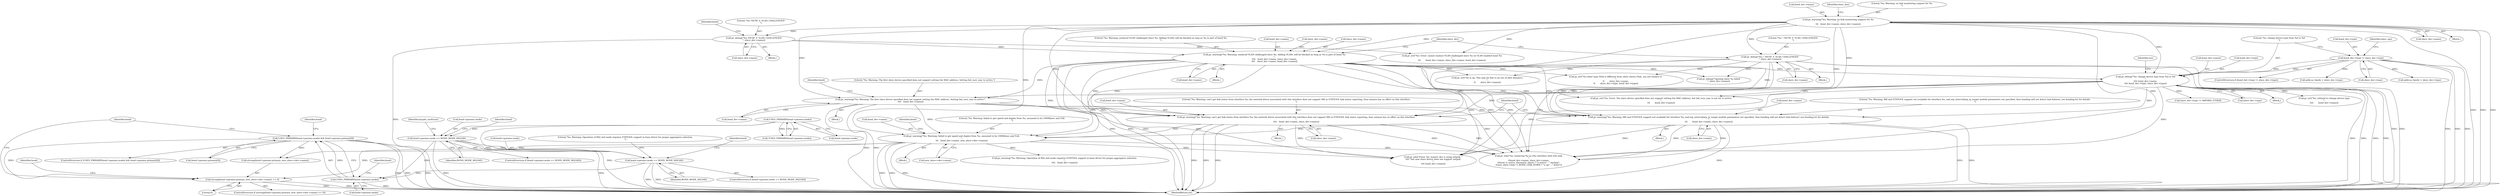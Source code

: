digraph "0_linux_550fd08c2cebad61c548def135f67aba284c6162_0@API" {
"1000846" [label="(Call,strcmp(bond->params.primary, new_slave->dev->name) == 0)"];
"1000830" [label="(Call,USES_PRIMARY(bond->params.mode) && bond->params.primary[0])"];
"1000831" [label="(Call,USES_PRIMARY(bond->params.mode))"];
"1000625" [label="(Call,bond->params.mode == BOND_MODE_8023AD)"];
"1000578" [label="(Call,USES_PRIMARY(bond->params.mode))"];
"1000816" [label="(Call,bond->params.mode == BOND_MODE_8023AD)"];
"1000805" [label="(Call,pr_warning(\"%s: Warning: failed to get speed and duplex from %s, assumed to be 100Mb/sec and Full.\n\",\n\t\t\t   bond_dev->name, new_slave->dev->name))"];
"1000177" [label="(Call,pr_warning(\"%s: Warning: no link monitoring support for %s\n\",\n\t\t\t   bond_dev->name, slave_dev->name))"];
"1000229" [label="(Call,pr_warning(\"%s: Warning: enslaved VLAN challenged slave %s. Adding VLANs will be blocked as long as %s is part of bond %s\n\",\n\t\t\t\t   bond_dev->name, slave_dev->name,\n\t\t\t\t   slave_dev->name, bond_dev->name))"];
"1000204" [label="(Call,pr_debug(\"%s: NETIF_F_VLAN_CHALLENGED\n\", slave_dev->name))"];
"1000726" [label="(Call,pr_warning(\"%s: Warning: can't get link status from interface %s; the network driver associated with this interface does not support MII or ETHTOOL link status reporting, thus miimon has no effect on this interface.\n\",\n\t\t\t\t   bond_dev->name, slave_dev->name))"];
"1000381" [label="(Call,pr_warning(\"%s: Warning: The first slave device specified does not support setting the MAC address. Setting fail_over_mac to active.\",\n\t\t\t\t   bond_dev->name))"];
"1000283" [label="(Call,pr_debug(\"%s: change device type from %d to %d\n\",\n\t\t\t\t bond_dev->name,\n\t\t\t\t bond_dev->type, slave_dev->type))"];
"1000275" [label="(Call,bond_dev->type != slave_dev->type)"];
"1000245" [label="(Call,pr_debug(\"%s: ! NETIF_F_VLAN_CHALLENGED\n\", slave_dev->name))"];
"1000711" [label="(Call,pr_warning(\"%s: Warning: MII and ETHTOOL support not available for interface %s, and arp_interval/arp_ip_target module parameters not specified, thus bonding will not detect link failures! see bonding.txt for details.\n\",\n\t\t\t       bond_dev->name, slave_dev->name))"];
"1000858" [label="(Literal,0)"];
"1000234" [label="(Call,slave_dev->name)"];
"1000403" [label="(Call,pr_err(\"%s: Error: The slave device specified does not support setting the MAC address, but fail_over_mac is not set to active.\n\",\n\t\t\t       bond_dev->name))"];
"1000825" [label="(Literal,\"%s: Warning: Operation of 802.3ad mode requires ETHTOOL support in base driver for proper aggregator selection.\n\")"];
"1000850" [label="(Identifier,bond)"];
"1001091" [label="(MethodReturn,int)"];
"1000725" [label="(Block,)"];
"1000213" [label="(Call,pr_err(\"%s: Error: cannot enslave VLAN challenged slave %s on VLAN enabled bond %s\n\",\n\t\t\t       bond_dev->name, slave_dev->name, bond_dev->name))"];
"1000635" [label="(Identifier,lacpdu_multicast)"];
"1000237" [label="(Call,slave_dev->name)"];
"1000211" [label="(Identifier,bond)"];
"1000370" [label="(Identifier,slave_ops)"];
"1000321" [label="(Call,slave_dev->type != ARPHRD_ETHER)"];
"1000873" [label="(Identifier,bond)"];
"1000279" [label="(Call,slave_dev->type)"];
"1000624" [label="(ControlStructure,if (bond->params.mode == BOND_MODE_8023AD))"];
"1000806" [label="(Literal,\"%s: Warning: failed to get speed and duplex from %s, assumed to be 100Mb/sec and Full.\n\")"];
"1000840" [label="(Identifier,bond)"];
"1000389" [label="(Identifier,bond)"];
"1000807" [label="(Call,bond_dev->name)"];
"1000291" [label="(Call,slave_dev->type)"];
"1000626" [label="(Call,bond->params.mode)"];
"1000830" [label="(Call,USES_PRIMARY(bond->params.mode) && bond->params.primary[0])"];
"1000831" [label="(Call,USES_PRIMARY(bond->params.mode))"];
"1000834" [label="(Identifier,bond)"];
"1000383" [label="(Call,bond_dev->name)"];
"1001066" [label="(Call,addr.sa_family = slave_dev->type)"];
"1000247" [label="(Call,slave_dev->name)"];
"1000179" [label="(Call,bond_dev->name)"];
"1000206" [label="(Call,slave_dev->name)"];
"1000244" [label="(Block,)"];
"1000713" [label="(Call,bond_dev->name)"];
"1000274" [label="(ControlStructure,if (bond_dev->type != slave_dev->type))"];
"1000288" [label="(Call,bond_dev->type)"];
"1000822" [label="(Identifier,BOND_MODE_8023AD)"];
"1000579" [label="(Call,bond->params.mode)"];
"1000203" [label="(Block,)"];
"1000285" [label="(Call,bond_dev->name)"];
"1000382" [label="(Literal,\"%s: Warning: The first slave device specified does not support setting the MAC address. Setting fail_over_mac to active.\")"];
"1000282" [label="(Block,)"];
"1000380" [label="(Block,)"];
"1000284" [label="(Literal,\"%s: change device type from %d to %d\n\")"];
"1000177" [label="(Call,pr_warning(\"%s: Warning: no link monitoring support for %s\n\",\n\t\t\t   bond_dev->name, slave_dev->name))"];
"1000253" [label="(Identifier,slave_dev)"];
"1000631" [label="(Identifier,BOND_MODE_8023AD)"];
"1000641" [label="(Identifier,bond)"];
"1000230" [label="(Literal,\"%s: Warning: enslaved VLAN challenged slave %s. Adding VLANs will be blocked as long as %s is part of bond %s\n\")"];
"1000257" [label="(Call,pr_err(\"%s is up. This may be due to an out of date ifenslave.\n\",\n\t\t       slave_dev->name))"];
"1000229" [label="(Call,pr_warning(\"%s: Warning: enslaved VLAN challenged slave %s. Adding VLANs will be blocked as long as %s is part of bond %s\n\",\n\t\t\t\t   bond_dev->name, slave_dev->name,\n\t\t\t\t   slave_dev->name, bond_dev->name))"];
"1000504" [label="(Call,addr.sa_family = slave_dev->type)"];
"1000845" [label="(ControlStructure,if (strcmp(bond->params.primary, new_slave->dev->name) == 0))"];
"1000205" [label="(Literal,\"%s: NETIF_F_VLAN_CHALLENGED\n\")"];
"1000182" [label="(Call,slave_dev->name)"];
"1000276" [label="(Call,bond_dev->type)"];
"1000351" [label="(Call,pr_err(\"%s ether type (%d) is different from other slaves (%d), can not enslave it.\n\",\n\t\t       slave_dev->name,\n\t\t       slave_dev->type, bond_dev->type))"];
"1000819" [label="(Identifier,bond)"];
"1000804" [label="(Block,)"];
"1000188" [label="(Identifier,slave_dev)"];
"1000240" [label="(Call,bond_dev->name)"];
"1000846" [label="(Call,strcmp(bond->params.primary, new_slave->dev->name) == 0)"];
"1000824" [label="(Call,pr_warning(\"%s: Warning: Operation of 802.3ad mode requires ETHTOOL support in base driver for proper aggregator selection.\n\",\n\t\t\t\t   bond_dev->name))"];
"1000716" [label="(Call,slave_dev->name)"];
"1000246" [label="(Literal,\"%s: ! NETIF_F_VLAN_CHALLENGED\n\")"];
"1000728" [label="(Call,bond_dev->name)"];
"1000245" [label="(Call,pr_debug(\"%s: ! NETIF_F_VLAN_CHALLENGED\n\", slave_dev->name))"];
"1000283" [label="(Call,pr_debug(\"%s: change device type from %d to %d\n\",\n\t\t\t\t bond_dev->name,\n\t\t\t\t bond_dev->type, slave_dev->type))"];
"1000727" [label="(Literal,\"%s: Warning: can't get link status from interface %s; the network driver associated with this interface does not support MII or ETHTOOL link status reporting, thus miimon has no effect on this interface.\n\")"];
"1000625" [label="(Call,bond->params.mode == BOND_MODE_8023AD)"];
"1000815" [label="(ControlStructure,if (bond->params.mode == BOND_MODE_8023AD))"];
"1000739" [label="(Identifier,bond)"];
"1000543" [label="(Call,pr_debug(\"Opening slave %s failed\n\", slave_dev->name))"];
"1000381" [label="(Call,pr_warning(\"%s: Warning: The first slave device specified does not support setting the MAC address. Setting fail_over_mac to active.\",\n\t\t\t\t   bond_dev->name))"];
"1000829" [label="(ControlStructure,if (USES_PRIMARY(bond->params.mode) && bond->params.primary[0]))"];
"1000275" [label="(Call,bond_dev->type != slave_dev->type)"];
"1000578" [label="(Call,USES_PRIMARY(bond->params.mode))"];
"1000837" [label="(Call,bond->params.primary[0])"];
"1000178" [label="(Literal,\"%s: Warning: no link monitoring support for %s\n\")"];
"1000979" [label="(Call,pr_info(\"Error, %s: master_dev is using netpoll, \"\n\t\t\t\t \"but new slave device does not support netpoll.\n\",\n\t\t\t\t bond_dev->name))"];
"1001015" [label="(Call,pr_info(\"%s: enslaving %s as a%s interface with a%s link.\n\",\n\t\tbond_dev->name, slave_dev->name,\n\t\tbond_is_active_slave(new_slave) ? \"n active\" : \" backup\",\n\t\tnew_slave->link != BOND_LINK_DOWN ? \"n up\" : \" down\"))"];
"1000710" [label="(Block,)"];
"1000862" [label="(Identifier,bond)"];
"1000231" [label="(Call,bond_dev->name)"];
"1000204" [label="(Call,pr_debug(\"%s: NETIF_F_VLAN_CHALLENGED\n\", slave_dev->name))"];
"1000228" [label="(Block,)"];
"1000712" [label="(Literal,\"%s: Warning: MII and ETHTOOL support not available for interface %s, and arp_interval/arp_ip_target module parameters not specified, thus bonding will not detect link failures! see bonding.txt for details.\n\")"];
"1000810" [label="(Call,new_slave->dev->name)"];
"1000711" [label="(Call,pr_warning(\"%s: Warning: MII and ETHTOOL support not available for interface %s, and arp_interval/arp_ip_target module parameters not specified, thus bonding will not detect link failures! see bonding.txt for details.\n\",\n\t\t\t       bond_dev->name, slave_dev->name))"];
"1000805" [label="(Call,pr_warning(\"%s: Warning: failed to get speed and duplex from %s, assumed to be 100Mb/sec and Full.\n\",\n\t\t\t   bond_dev->name, new_slave->dev->name))"];
"1000176" [label="(Block,)"];
"1000817" [label="(Call,bond->params.mode)"];
"1000832" [label="(Call,bond->params.mode)"];
"1000731" [label="(Call,slave_dev->name)"];
"1000295" [label="(Identifier,res)"];
"1000577" [label="(Call,!USES_PRIMARY(bond->params.mode))"];
"1000816" [label="(Call,bond->params.mode == BOND_MODE_8023AD)"];
"1000726" [label="(Call,pr_warning(\"%s: Warning: can't get link status from interface %s; the network driver associated with this interface does not support MII or ETHTOOL link status reporting, thus miimon has no effect on this interface.\n\",\n\t\t\t\t   bond_dev->name, slave_dev->name))"];
"1000306" [label="(Call,pr_err(\"%s: refused to change device type\n\",\n\t\t\t\t       bond_dev->name))"];
"1000847" [label="(Call,strcmp(bond->params.primary, new_slave->dev->name))"];
"1000846" -> "1000845"  [label="AST: "];
"1000846" -> "1000858"  [label="CFG: "];
"1000847" -> "1000846"  [label="AST: "];
"1000858" -> "1000846"  [label="AST: "];
"1000862" -> "1000846"  [label="CFG: "];
"1000873" -> "1000846"  [label="CFG: "];
"1000846" -> "1001091"  [label="DDG: "];
"1000846" -> "1001091"  [label="DDG: "];
"1000830" -> "1000846"  [label="DDG: "];
"1000805" -> "1000846"  [label="DDG: "];
"1000830" -> "1000829"  [label="AST: "];
"1000830" -> "1000831"  [label="CFG: "];
"1000830" -> "1000837"  [label="CFG: "];
"1000831" -> "1000830"  [label="AST: "];
"1000837" -> "1000830"  [label="AST: "];
"1000850" -> "1000830"  [label="CFG: "];
"1000873" -> "1000830"  [label="CFG: "];
"1000830" -> "1001091"  [label="DDG: "];
"1000830" -> "1001091"  [label="DDG: "];
"1000830" -> "1001091"  [label="DDG: "];
"1000831" -> "1000830"  [label="DDG: "];
"1000830" -> "1000847"  [label="DDG: "];
"1000831" -> "1000832"  [label="CFG: "];
"1000832" -> "1000831"  [label="AST: "];
"1000840" -> "1000831"  [label="CFG: "];
"1000831" -> "1001091"  [label="DDG: "];
"1000625" -> "1000831"  [label="DDG: "];
"1000816" -> "1000831"  [label="DDG: "];
"1000625" -> "1000624"  [label="AST: "];
"1000625" -> "1000631"  [label="CFG: "];
"1000626" -> "1000625"  [label="AST: "];
"1000631" -> "1000625"  [label="AST: "];
"1000635" -> "1000625"  [label="CFG: "];
"1000641" -> "1000625"  [label="CFG: "];
"1000625" -> "1001091"  [label="DDG: "];
"1000625" -> "1001091"  [label="DDG: "];
"1000578" -> "1000625"  [label="DDG: "];
"1000625" -> "1000816"  [label="DDG: "];
"1000625" -> "1000816"  [label="DDG: "];
"1000578" -> "1000577"  [label="AST: "];
"1000578" -> "1000579"  [label="CFG: "];
"1000579" -> "1000578"  [label="AST: "];
"1000577" -> "1000578"  [label="CFG: "];
"1000578" -> "1001091"  [label="DDG: "];
"1000578" -> "1000577"  [label="DDG: "];
"1000816" -> "1000815"  [label="AST: "];
"1000816" -> "1000822"  [label="CFG: "];
"1000817" -> "1000816"  [label="AST: "];
"1000822" -> "1000816"  [label="AST: "];
"1000825" -> "1000816"  [label="CFG: "];
"1000834" -> "1000816"  [label="CFG: "];
"1000816" -> "1001091"  [label="DDG: "];
"1000816" -> "1001091"  [label="DDG: "];
"1000805" -> "1000804"  [label="AST: "];
"1000805" -> "1000810"  [label="CFG: "];
"1000806" -> "1000805"  [label="AST: "];
"1000807" -> "1000805"  [label="AST: "];
"1000810" -> "1000805"  [label="AST: "];
"1000819" -> "1000805"  [label="CFG: "];
"1000805" -> "1001091"  [label="DDG: "];
"1000805" -> "1001091"  [label="DDG: "];
"1000805" -> "1001091"  [label="DDG: "];
"1000177" -> "1000805"  [label="DDG: "];
"1000229" -> "1000805"  [label="DDG: "];
"1000726" -> "1000805"  [label="DDG: "];
"1000381" -> "1000805"  [label="DDG: "];
"1000283" -> "1000805"  [label="DDG: "];
"1000711" -> "1000805"  [label="DDG: "];
"1000805" -> "1000824"  [label="DDG: "];
"1000805" -> "1000847"  [label="DDG: "];
"1000805" -> "1000979"  [label="DDG: "];
"1000805" -> "1001015"  [label="DDG: "];
"1000177" -> "1000176"  [label="AST: "];
"1000177" -> "1000182"  [label="CFG: "];
"1000178" -> "1000177"  [label="AST: "];
"1000179" -> "1000177"  [label="AST: "];
"1000182" -> "1000177"  [label="AST: "];
"1000188" -> "1000177"  [label="CFG: "];
"1000177" -> "1001091"  [label="DDG: "];
"1000177" -> "1001091"  [label="DDG: "];
"1000177" -> "1001091"  [label="DDG: "];
"1000177" -> "1000204"  [label="DDG: "];
"1000177" -> "1000213"  [label="DDG: "];
"1000177" -> "1000229"  [label="DDG: "];
"1000177" -> "1000245"  [label="DDG: "];
"1000177" -> "1000283"  [label="DDG: "];
"1000177" -> "1000381"  [label="DDG: "];
"1000177" -> "1000403"  [label="DDG: "];
"1000177" -> "1000711"  [label="DDG: "];
"1000177" -> "1000726"  [label="DDG: "];
"1000177" -> "1000979"  [label="DDG: "];
"1000177" -> "1001015"  [label="DDG: "];
"1000229" -> "1000228"  [label="AST: "];
"1000229" -> "1000240"  [label="CFG: "];
"1000230" -> "1000229"  [label="AST: "];
"1000231" -> "1000229"  [label="AST: "];
"1000234" -> "1000229"  [label="AST: "];
"1000237" -> "1000229"  [label="AST: "];
"1000240" -> "1000229"  [label="AST: "];
"1000253" -> "1000229"  [label="CFG: "];
"1000229" -> "1001091"  [label="DDG: "];
"1000229" -> "1001091"  [label="DDG: "];
"1000229" -> "1001091"  [label="DDG: "];
"1000204" -> "1000229"  [label="DDG: "];
"1000229" -> "1000257"  [label="DDG: "];
"1000229" -> "1000283"  [label="DDG: "];
"1000229" -> "1000351"  [label="DDG: "];
"1000229" -> "1000381"  [label="DDG: "];
"1000229" -> "1000403"  [label="DDG: "];
"1000229" -> "1000543"  [label="DDG: "];
"1000229" -> "1000711"  [label="DDG: "];
"1000229" -> "1000711"  [label="DDG: "];
"1000229" -> "1000726"  [label="DDG: "];
"1000229" -> "1000726"  [label="DDG: "];
"1000229" -> "1000979"  [label="DDG: "];
"1000229" -> "1001015"  [label="DDG: "];
"1000229" -> "1001015"  [label="DDG: "];
"1000204" -> "1000203"  [label="AST: "];
"1000204" -> "1000206"  [label="CFG: "];
"1000205" -> "1000204"  [label="AST: "];
"1000206" -> "1000204"  [label="AST: "];
"1000211" -> "1000204"  [label="CFG: "];
"1000204" -> "1001091"  [label="DDG: "];
"1000204" -> "1000213"  [label="DDG: "];
"1000726" -> "1000725"  [label="AST: "];
"1000726" -> "1000731"  [label="CFG: "];
"1000727" -> "1000726"  [label="AST: "];
"1000728" -> "1000726"  [label="AST: "];
"1000731" -> "1000726"  [label="AST: "];
"1000739" -> "1000726"  [label="CFG: "];
"1000726" -> "1001091"  [label="DDG: "];
"1000726" -> "1001091"  [label="DDG: "];
"1000726" -> "1001091"  [label="DDG: "];
"1000381" -> "1000726"  [label="DDG: "];
"1000283" -> "1000726"  [label="DDG: "];
"1000245" -> "1000726"  [label="DDG: "];
"1000726" -> "1000979"  [label="DDG: "];
"1000726" -> "1001015"  [label="DDG: "];
"1000726" -> "1001015"  [label="DDG: "];
"1000381" -> "1000380"  [label="AST: "];
"1000381" -> "1000383"  [label="CFG: "];
"1000382" -> "1000381"  [label="AST: "];
"1000383" -> "1000381"  [label="AST: "];
"1000389" -> "1000381"  [label="CFG: "];
"1000381" -> "1001091"  [label="DDG: "];
"1000381" -> "1001091"  [label="DDG: "];
"1000283" -> "1000381"  [label="DDG: "];
"1000381" -> "1000711"  [label="DDG: "];
"1000381" -> "1000979"  [label="DDG: "];
"1000381" -> "1001015"  [label="DDG: "];
"1000283" -> "1000282"  [label="AST: "];
"1000283" -> "1000291"  [label="CFG: "];
"1000284" -> "1000283"  [label="AST: "];
"1000285" -> "1000283"  [label="AST: "];
"1000288" -> "1000283"  [label="AST: "];
"1000291" -> "1000283"  [label="AST: "];
"1000295" -> "1000283"  [label="CFG: "];
"1000283" -> "1001091"  [label="DDG: "];
"1000283" -> "1001091"  [label="DDG: "];
"1000283" -> "1001091"  [label="DDG: "];
"1000283" -> "1001091"  [label="DDG: "];
"1000275" -> "1000283"  [label="DDG: "];
"1000275" -> "1000283"  [label="DDG: "];
"1000283" -> "1000306"  [label="DDG: "];
"1000283" -> "1000321"  [label="DDG: "];
"1000283" -> "1000403"  [label="DDG: "];
"1000283" -> "1000711"  [label="DDG: "];
"1000283" -> "1000979"  [label="DDG: "];
"1000283" -> "1001015"  [label="DDG: "];
"1000275" -> "1000274"  [label="AST: "];
"1000275" -> "1000279"  [label="CFG: "];
"1000276" -> "1000275"  [label="AST: "];
"1000279" -> "1000275"  [label="AST: "];
"1000284" -> "1000275"  [label="CFG: "];
"1000370" -> "1000275"  [label="CFG: "];
"1000275" -> "1001091"  [label="DDG: "];
"1000275" -> "1001091"  [label="DDG: "];
"1000275" -> "1001091"  [label="DDG: "];
"1000275" -> "1000504"  [label="DDG: "];
"1000275" -> "1001066"  [label="DDG: "];
"1000245" -> "1000244"  [label="AST: "];
"1000245" -> "1000247"  [label="CFG: "];
"1000246" -> "1000245"  [label="AST: "];
"1000247" -> "1000245"  [label="AST: "];
"1000253" -> "1000245"  [label="CFG: "];
"1000245" -> "1001091"  [label="DDG: "];
"1000245" -> "1001091"  [label="DDG: "];
"1000245" -> "1000257"  [label="DDG: "];
"1000245" -> "1000351"  [label="DDG: "];
"1000245" -> "1000543"  [label="DDG: "];
"1000245" -> "1000711"  [label="DDG: "];
"1000245" -> "1001015"  [label="DDG: "];
"1000711" -> "1000710"  [label="AST: "];
"1000711" -> "1000716"  [label="CFG: "];
"1000712" -> "1000711"  [label="AST: "];
"1000713" -> "1000711"  [label="AST: "];
"1000716" -> "1000711"  [label="AST: "];
"1000739" -> "1000711"  [label="CFG: "];
"1000711" -> "1001091"  [label="DDG: "];
"1000711" -> "1001091"  [label="DDG: "];
"1000711" -> "1001091"  [label="DDG: "];
"1000711" -> "1000979"  [label="DDG: "];
"1000711" -> "1001015"  [label="DDG: "];
"1000711" -> "1001015"  [label="DDG: "];
}
